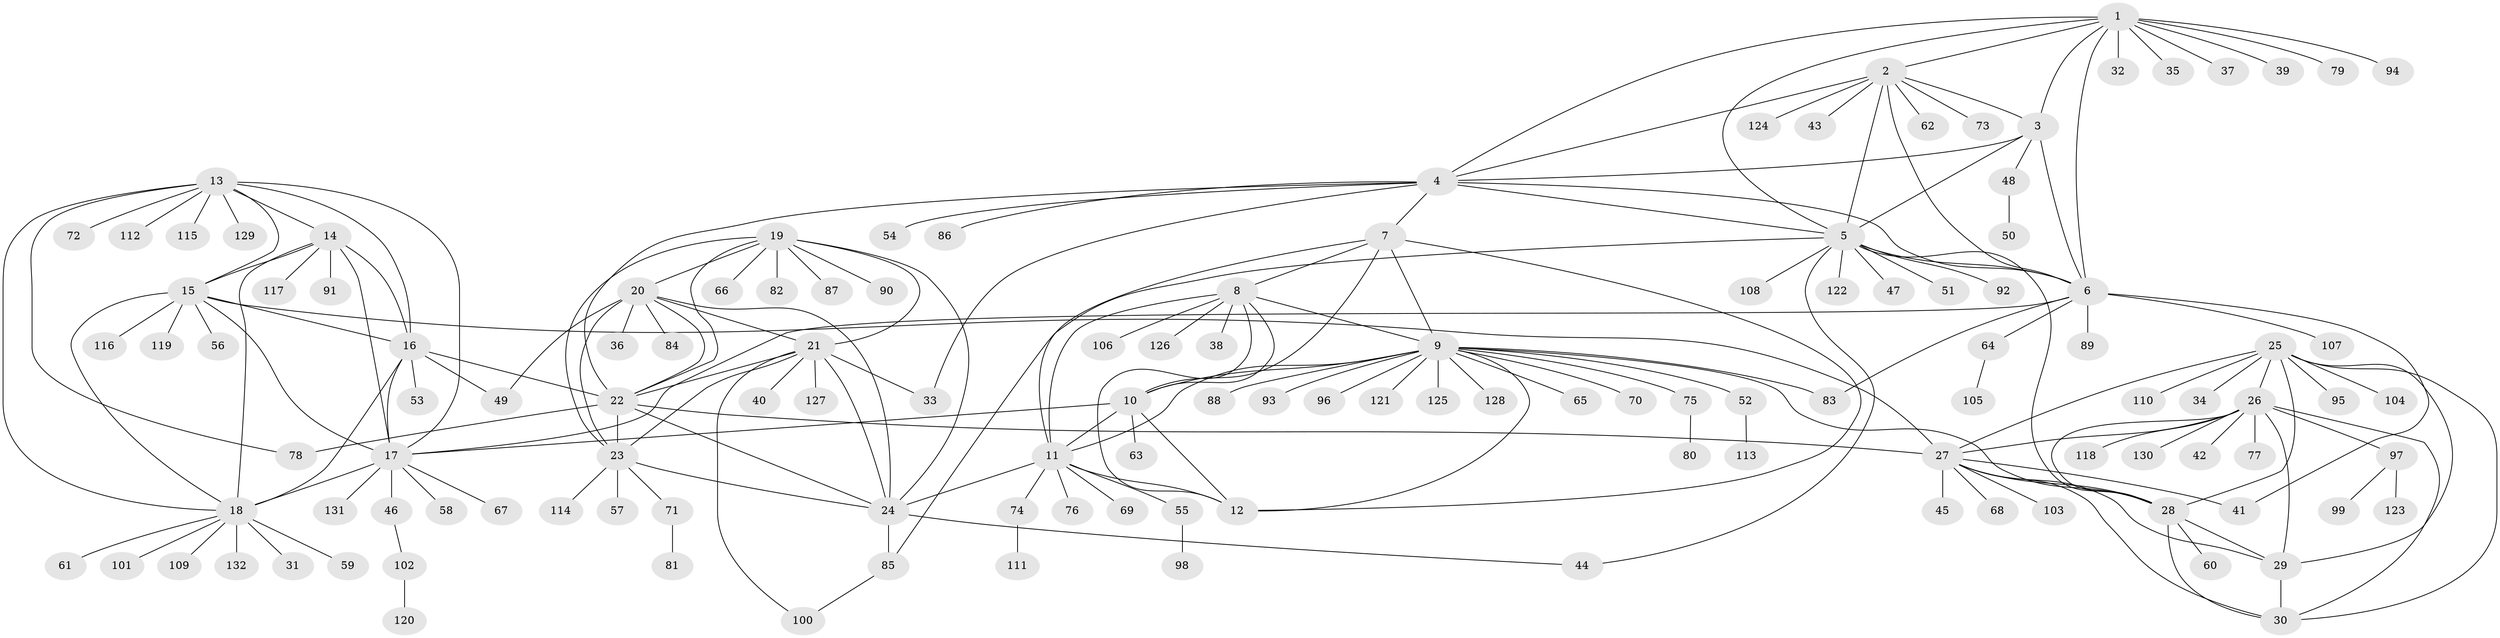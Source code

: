 // coarse degree distribution, {6: 0.02531645569620253, 7: 0.02531645569620253, 3: 0.012658227848101266, 9: 0.012658227848101266, 8: 0.012658227848101266, 1: 0.8481012658227848, 2: 0.012658227848101266, 21: 0.012658227848101266, 12: 0.012658227848101266, 15: 0.012658227848101266, 17: 0.012658227848101266}
// Generated by graph-tools (version 1.1) at 2025/59/03/04/25 21:59:05]
// undirected, 132 vertices, 195 edges
graph export_dot {
graph [start="1"]
  node [color=gray90,style=filled];
  1;
  2;
  3;
  4;
  5;
  6;
  7;
  8;
  9;
  10;
  11;
  12;
  13;
  14;
  15;
  16;
  17;
  18;
  19;
  20;
  21;
  22;
  23;
  24;
  25;
  26;
  27;
  28;
  29;
  30;
  31;
  32;
  33;
  34;
  35;
  36;
  37;
  38;
  39;
  40;
  41;
  42;
  43;
  44;
  45;
  46;
  47;
  48;
  49;
  50;
  51;
  52;
  53;
  54;
  55;
  56;
  57;
  58;
  59;
  60;
  61;
  62;
  63;
  64;
  65;
  66;
  67;
  68;
  69;
  70;
  71;
  72;
  73;
  74;
  75;
  76;
  77;
  78;
  79;
  80;
  81;
  82;
  83;
  84;
  85;
  86;
  87;
  88;
  89;
  90;
  91;
  92;
  93;
  94;
  95;
  96;
  97;
  98;
  99;
  100;
  101;
  102;
  103;
  104;
  105;
  106;
  107;
  108;
  109;
  110;
  111;
  112;
  113;
  114;
  115;
  116;
  117;
  118;
  119;
  120;
  121;
  122;
  123;
  124;
  125;
  126;
  127;
  128;
  129;
  130;
  131;
  132;
  1 -- 2;
  1 -- 3;
  1 -- 4;
  1 -- 5;
  1 -- 6;
  1 -- 32;
  1 -- 35;
  1 -- 37;
  1 -- 39;
  1 -- 79;
  1 -- 94;
  2 -- 3;
  2 -- 4;
  2 -- 5;
  2 -- 6;
  2 -- 43;
  2 -- 62;
  2 -- 73;
  2 -- 124;
  3 -- 4;
  3 -- 5;
  3 -- 6;
  3 -- 48;
  4 -- 5;
  4 -- 6;
  4 -- 7;
  4 -- 22;
  4 -- 33;
  4 -- 54;
  4 -- 86;
  5 -- 6;
  5 -- 28;
  5 -- 44;
  5 -- 47;
  5 -- 51;
  5 -- 85;
  5 -- 92;
  5 -- 108;
  5 -- 122;
  6 -- 17;
  6 -- 41;
  6 -- 64;
  6 -- 83;
  6 -- 89;
  6 -- 107;
  7 -- 8;
  7 -- 9;
  7 -- 10;
  7 -- 11;
  7 -- 12;
  8 -- 9;
  8 -- 10;
  8 -- 11;
  8 -- 12;
  8 -- 38;
  8 -- 106;
  8 -- 126;
  9 -- 10;
  9 -- 11;
  9 -- 12;
  9 -- 28;
  9 -- 52;
  9 -- 65;
  9 -- 70;
  9 -- 75;
  9 -- 83;
  9 -- 88;
  9 -- 93;
  9 -- 96;
  9 -- 121;
  9 -- 125;
  9 -- 128;
  10 -- 11;
  10 -- 12;
  10 -- 17;
  10 -- 63;
  11 -- 12;
  11 -- 24;
  11 -- 55;
  11 -- 69;
  11 -- 74;
  11 -- 76;
  13 -- 14;
  13 -- 15;
  13 -- 16;
  13 -- 17;
  13 -- 18;
  13 -- 72;
  13 -- 78;
  13 -- 112;
  13 -- 115;
  13 -- 129;
  14 -- 15;
  14 -- 16;
  14 -- 17;
  14 -- 18;
  14 -- 91;
  14 -- 117;
  15 -- 16;
  15 -- 17;
  15 -- 18;
  15 -- 27;
  15 -- 56;
  15 -- 116;
  15 -- 119;
  16 -- 17;
  16 -- 18;
  16 -- 22;
  16 -- 49;
  16 -- 53;
  17 -- 18;
  17 -- 46;
  17 -- 58;
  17 -- 67;
  17 -- 131;
  18 -- 31;
  18 -- 59;
  18 -- 61;
  18 -- 101;
  18 -- 109;
  18 -- 132;
  19 -- 20;
  19 -- 21;
  19 -- 22;
  19 -- 23;
  19 -- 24;
  19 -- 66;
  19 -- 82;
  19 -- 87;
  19 -- 90;
  20 -- 21;
  20 -- 22;
  20 -- 23;
  20 -- 24;
  20 -- 36;
  20 -- 49;
  20 -- 84;
  21 -- 22;
  21 -- 23;
  21 -- 24;
  21 -- 33;
  21 -- 40;
  21 -- 100;
  21 -- 127;
  22 -- 23;
  22 -- 24;
  22 -- 27;
  22 -- 78;
  23 -- 24;
  23 -- 57;
  23 -- 71;
  23 -- 114;
  24 -- 44;
  24 -- 85;
  25 -- 26;
  25 -- 27;
  25 -- 28;
  25 -- 29;
  25 -- 30;
  25 -- 34;
  25 -- 95;
  25 -- 104;
  25 -- 110;
  26 -- 27;
  26 -- 28;
  26 -- 29;
  26 -- 30;
  26 -- 42;
  26 -- 77;
  26 -- 97;
  26 -- 118;
  26 -- 130;
  27 -- 28;
  27 -- 29;
  27 -- 30;
  27 -- 41;
  27 -- 45;
  27 -- 68;
  27 -- 103;
  28 -- 29;
  28 -- 30;
  28 -- 60;
  29 -- 30;
  46 -- 102;
  48 -- 50;
  52 -- 113;
  55 -- 98;
  64 -- 105;
  71 -- 81;
  74 -- 111;
  75 -- 80;
  85 -- 100;
  97 -- 99;
  97 -- 123;
  102 -- 120;
}
